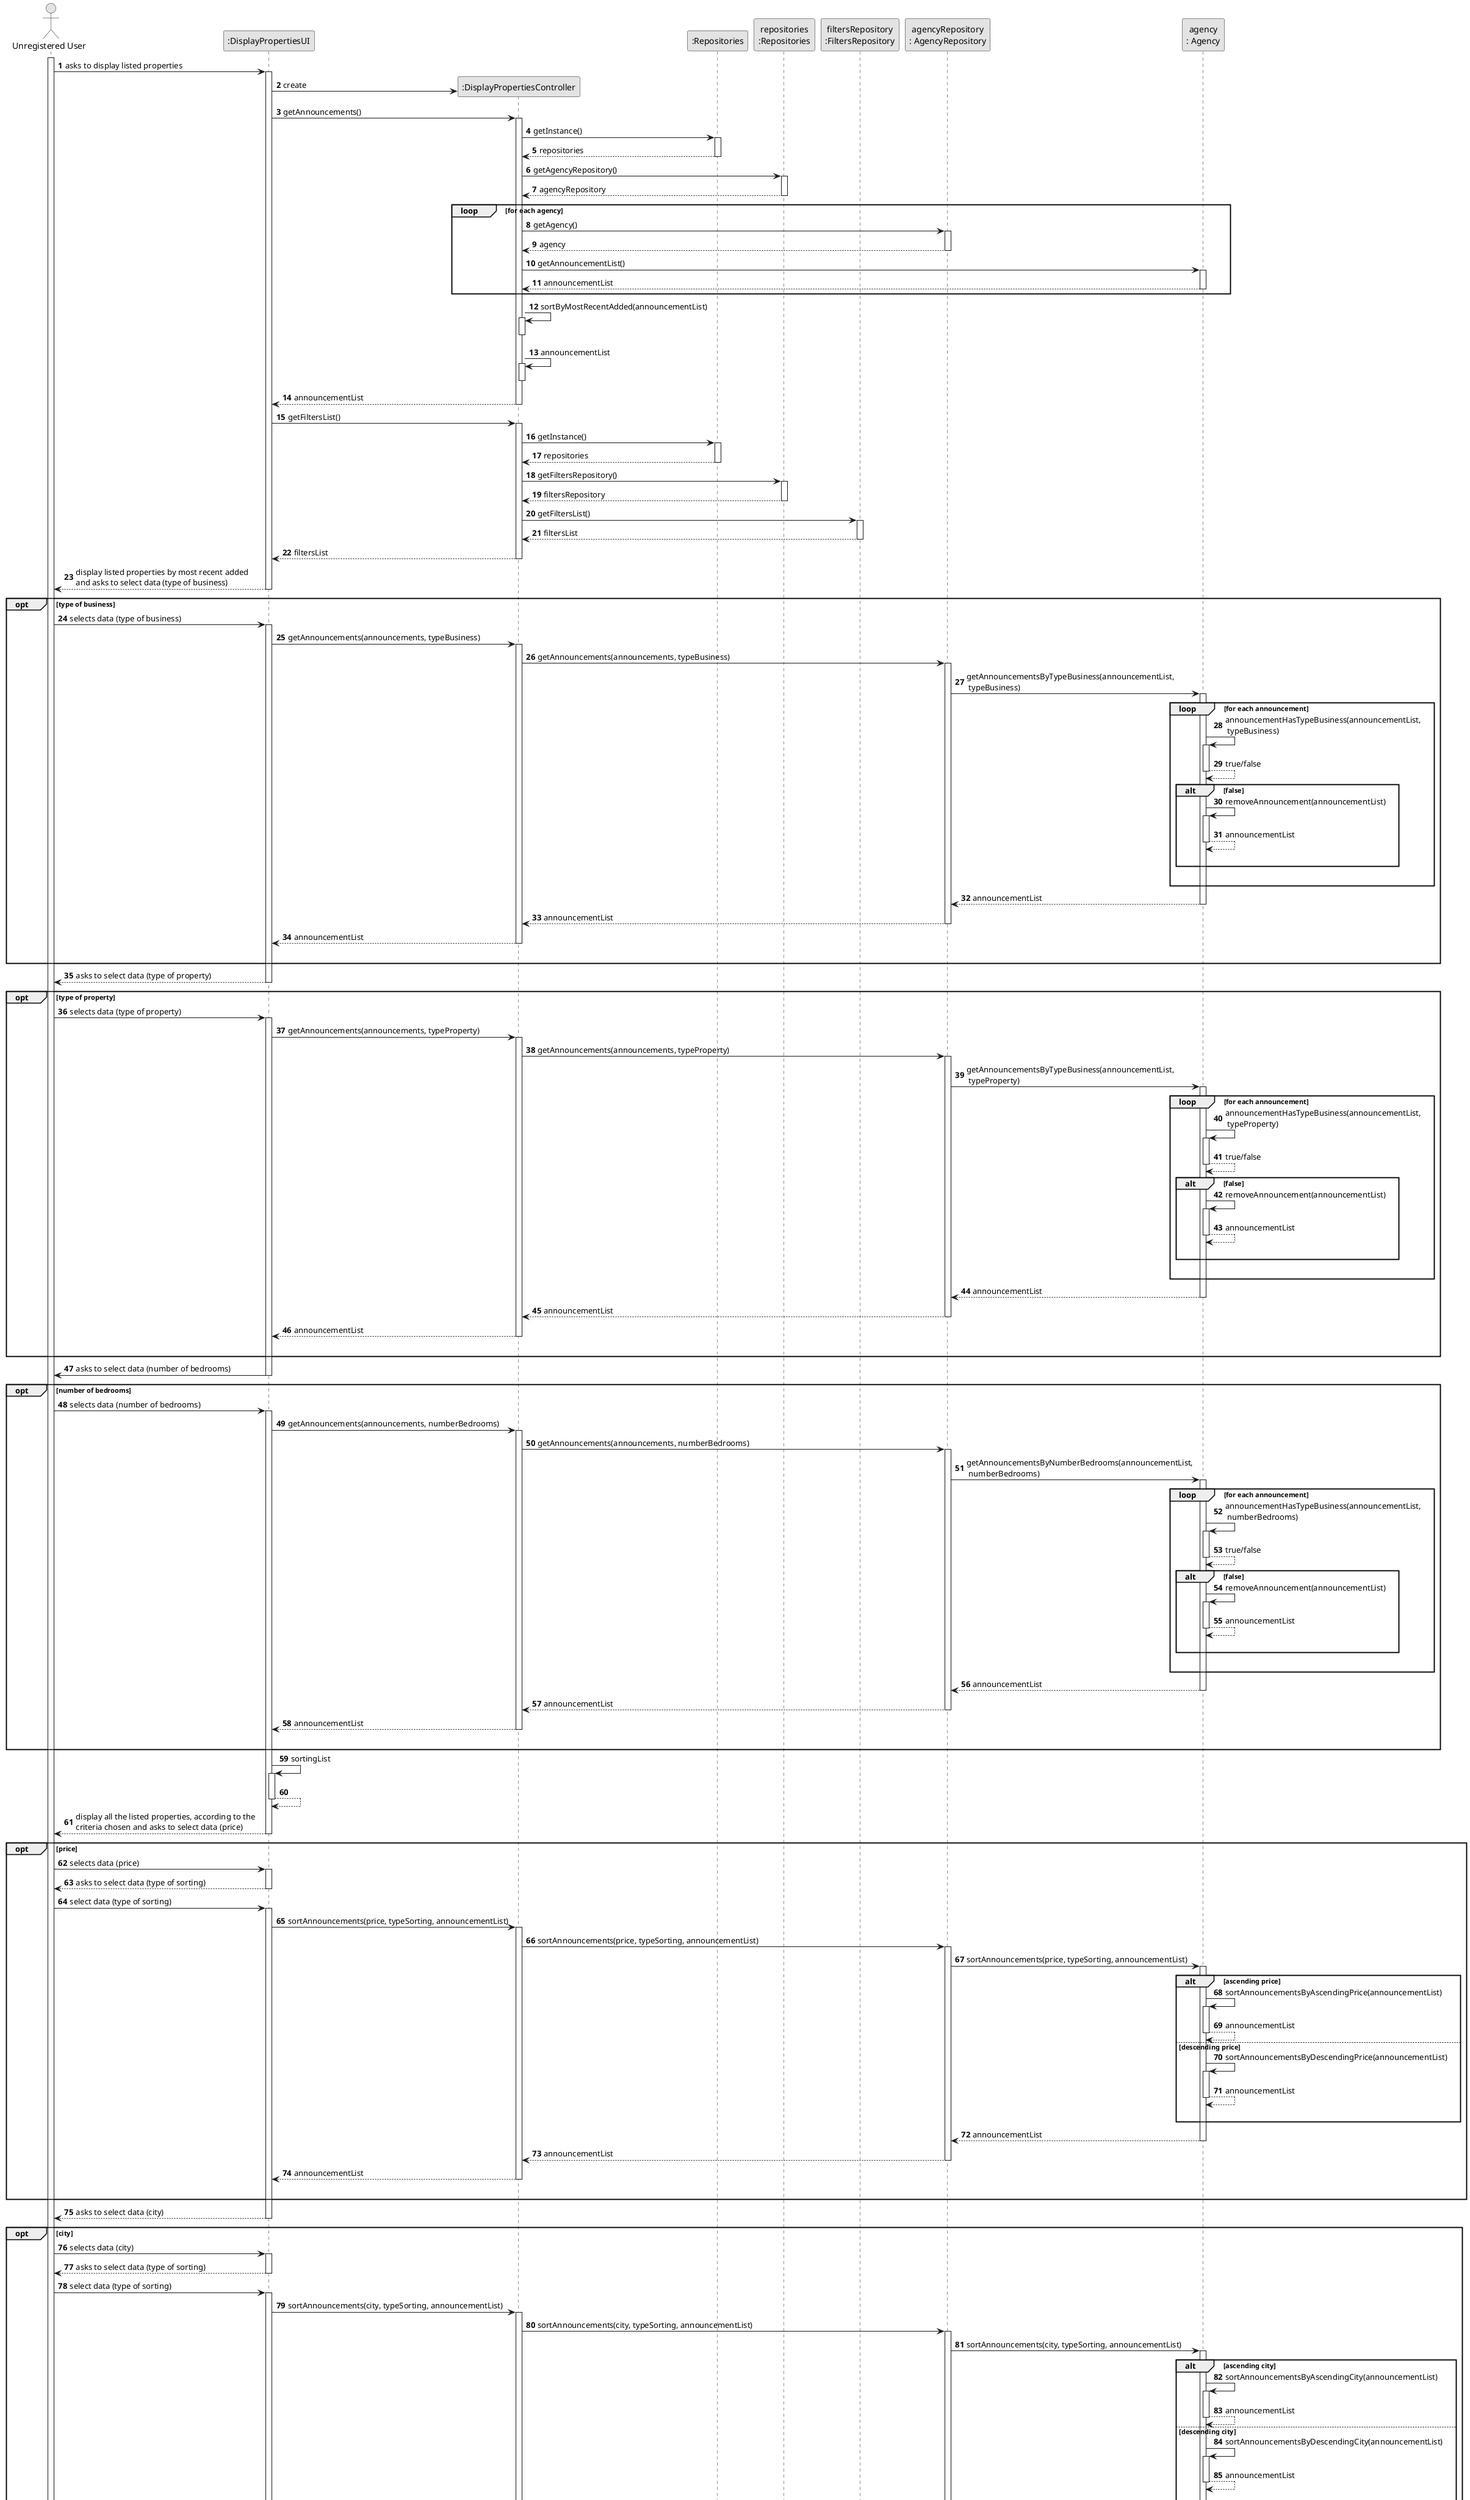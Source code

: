 @startuml
skinparam monochrome true
skinparam packageStyle rectangle
skinparam shadowing false

autonumber

'hide footbox
actor "Unregistered User" as User
participant ":DisplayPropertiesUI" as UI
participant ":DisplayPropertiesController" as CTRL
participant ":Repositories" as RepositorySingleton
participant "repositories\n:Repositories" as PLAT
participant "filtersRepository\n:FiltersRepository" as FILTERSREP
participant "agencyRepository\n: AgencyRepository" as AGENCYREP
participant "agency\n: Agency" as AGENCY


activate User

    User -> UI : asks to display listed properties
    activate UI

    UI -> CTRL** : create

    UI -> CTRL : getAnnouncements()
    activate CTRL

         CTRL -> RepositorySingleton : getInstance()
         activate RepositorySingleton

         RepositorySingleton --> CTRL: repositories
         deactivate RepositorySingleton

         CTRL -> PLAT : getAgencyRepository()
         activate PLAT

         PLAT --> CTRL : agencyRepository
         deactivate PLAT

         loop for each agency

         CTRL -> AGENCYREP : getAgency()
         activate AGENCYREP

         AGENCYREP --> CTRL : agency
         deactivate AGENCYREP

         CTRL -> AGENCY : getAnnouncementList()
         activate AGENCY

         AGENCY --> CTRL : announcementList
         deactivate AGENCY

         end
        'CTRL -> CTRL : keepAnnouncements

'        CTRL -> ANNOUNCREP : getAcceptancesDates(announcementList))
'        activate ANNOUNCREP
'
'        ANNOUNCREP --> CTRL : acceptancesDatesList
'        deactivate ANNOUNCREP

         CTRL -> CTRL : sortByMostRecentAdded(announcementList)
         activate CTRL
         deactivate CTRL

         CTRL -> CTRL : announcementList
         activate CTRL
         deactivate CTRL

         CTRL --> UI : announcementList
         deactivate CTRL

         UI -> CTRL : getFiltersList()
         activate CTRL

             'CTRL -> FILTERS : getFilters()
             'activate FILTERS

             CTRL -> RepositorySingleton : getInstance()
             activate RepositorySingleton

             RepositorySingleton --> CTRL: repositories
             deactivate RepositorySingleton

             CTRL -> PLAT : getFiltersRepository()
             activate PLAT

             PLAT --> CTRL: filtersRepository
             deactivate PLAT

             CTRL -> FILTERSREP : getFiltersList()
             activate FILTERSREP

             FILTERSREP --> CTRL : filtersList
             deactivate FILTERSREP

         CTRL --> UI : filtersList
         deactivate CTRL

    UI --> User : display listed properties by most recent added \nand asks to select data (type of business)
    deactivate UI

    opt type of business
        User -> UI : selects data (type of business)
        activate UI

        UI -> CTRL :  getAnnouncements(announcements, typeBusiness)
        activate CTRL

        CTRL -> AGENCYREP : getAnnouncements(announcements, typeBusiness)
        activate AGENCYREP

        AGENCYREP -> AGENCY : getAnnouncementsByTypeBusiness(announcementList,\n typeBusiness)
        activate AGENCY

        loop for each announcement

            AGENCY -> AGENCY : announcementHasTypeBusiness(announcementList,\n typeBusiness)
            activate AGENCY

            AGENCY --> AGENCY: true/false
            deactivate AGENCY

            alt false
            AGENCY -> AGENCY : removeAnnouncement(announcementList)
            activate AGENCY

            AGENCY --> AGENCY: announcementList
            deactivate AGENCY
            |||
           end
        |||
        end

        AGENCY --> AGENCYREP : announcementList
        deactivate AGENCY

        AGENCYREP --> CTRL : announcementList
        deactivate AGENCYREP

        CTRL --> UI : announcementList
        deactivate CTRL
        |||
    end

    UI --> User : asks to select data (type of property)
    deactivate UI

    opt type of property
        User -> UI : selects data (type of property)
        activate UI

    UI -> CTRL :  getAnnouncements(announcements, typeProperty)
    activate CTRL

    CTRL -> AGENCYREP : getAnnouncements(announcements, typeProperty)
    activate AGENCYREP

    AGENCYREP -> AGENCY : getAnnouncementsByTypeBusiness(announcementList,\n typeProperty)
    activate AGENCY

    loop for each announcement
        AGENCY -> AGENCY : announcementHasTypeBusiness(announcementList,\n typeProperty)
        activate AGENCY

        AGENCY --> AGENCY: true/false
        deactivate AGENCY

        alt false
            AGENCY -> AGENCY : removeAnnouncement(announcementList)
            activate AGENCY

            AGENCY --> AGENCY: announcementList
            deactivate AGENCY
        |||
        end
        |||
    end

        AGENCY --> AGENCYREP : announcementList
        deactivate AGENCY

        AGENCYREP --> CTRL : announcementList
        deactivate AGENCYREP

        CTRL --> UI : announcementList
        deactivate CTRL
        |||
    end

    UI -> User : asks to select data (number of bedrooms)
    deactivate UI

    opt number of bedrooms
        User -> UI : selects data (number of bedrooms)
        activate UI

        UI -> CTRL :  getAnnouncements(announcements, numberBedrooms)
        activate CTRL

        CTRL -> AGENCYREP : getAnnouncements(announcements, numberBedrooms)
        activate AGENCYREP

        AGENCYREP -> AGENCY : getAnnouncementsByNumberBedrooms(announcementList,\n numberBedrooms)
        activate AGENCY

        loop for each announcement
            AGENCY -> AGENCY : announcementHasTypeBusiness(announcementList,\n numberBedrooms)
            activate AGENCY

            AGENCY --> AGENCY: true/false
            deactivate AGENCY

            alt false
            AGENCY -> AGENCY : removeAnnouncement(announcementList)
            activate AGENCY

            AGENCY --> AGENCY: announcementList
            deactivate AGENCY
        |||
        end
    |||
    end

    AGENCY --> AGENCYREP : announcementList
    deactivate AGENCY

    AGENCYREP --> CTRL : announcementList
    deactivate AGENCYREP

    CTRL --> UI : announcementList
    deactivate CTRL

    |||
    end

    UI -> UI : sortingList
    activate UI

    UI --> UI
    deactivate UI

    UI --> User : display all the listed properties, according to the \ncriteria chosen and asks to select data (price)
    deactivate UI

    opt price
        User -> UI : selects data (price)
        activate UI

        UI --> User :  asks to select data (type of sorting)
        deactivate UI

        User -> UI : select data (type of sorting)
        activate UI

        UI -> CTRL : sortAnnouncements(price, typeSorting, announcementList)
        activate CTRL

        CTRL -> AGENCYREP : sortAnnouncements(price, typeSorting, announcementList)
        activate AGENCYREP

        AGENCYREP -> AGENCY : sortAnnouncements(price, typeSorting, announcementList)
        activate AGENCY

        alt ascending price

            AGENCY -> AGENCY : sortAnnouncementsByAscendingPrice(announcementList)
            activate AGENCY

            AGENCY --> AGENCY : announcementList
            deactivate AGENCY

            else descending price

            AGENCY -> AGENCY : sortAnnouncementsByDescendingPrice(announcementList)
            activate AGENCY

            AGENCY --> AGENCY : announcementList
            deactivate AGENCY

            |||
        end

        AGENCY --> AGENCYREP : announcementList
        deactivate AGENCY

        AGENCYREP --> CTRL : announcementList
        deactivate AGENCYREP

        CTRL --> UI : announcementList
        deactivate CTRL
    |||
    end

    UI --> User : asks to select data (city)
    deactivate UI

    opt city
        User -> UI : selects data (city)
        activate UI

        UI --> User :  asks to select data (type of sorting)
        deactivate UI

        User -> UI : select data (type of sorting)
        activate UI

        UI -> CTRL : sortAnnouncements(city, typeSorting, announcementList)
        activate CTRL

        CTRL -> AGENCYREP : sortAnnouncements(city, typeSorting, announcementList)
        activate AGENCYREP

        AGENCYREP -> AGENCY : sortAnnouncements(city, typeSorting, announcementList)
        activate AGENCY

        alt ascending city

            AGENCY -> AGENCY : sortAnnouncementsByAscendingCity(announcementList)
            activate AGENCY

            AGENCY --> AGENCY : announcementList
            deactivate AGENCY

            else descending city

            AGENCY -> AGENCY : sortAnnouncementsByDescendingCity(announcementList)
            activate AGENCY

            AGENCY --> AGENCY : announcementList
            deactivate AGENCY

        |||
        end

       AGENCY --> AGENCYREP : announcementList
       deactivate AGENCY

       AGENCYREP --> CTRL : announcementList
       deactivate AGENCYREP

       CTRL --> UI : announcementList
       deactivate CTRL
    |||
    end

    UI --> User : asks to select data (state)
    deactivate UI

    opt state
        User -> UI : selects data (state)
        activate UI

        UI --> User :  asks to select data (type of sorting)
        deactivate UI

        User -> UI : select data (type of sorting)
        activate UI

        UI -> CTRL : sortAnnouncements(state, typeSorting, announcementList)
        activate CTRL

        CTRL -> AGENCYREP : sortAnnouncements(state, typeSorting, announcementList)
        activate AGENCYREP

        AGENCYREP -> AGENCY : sortAnnouncements(state, typeSorting, announcementList)
        activate AGENCY

        alt ascending state

            AGENCY -> AGENCY : sortAnnouncementsByAscendingState(announcementList)
            activate AGENCY

            AGENCY --> AGENCY : announcementList
            deactivate AGENCY

            else descending state

            AGENCY -> AGENCY : sortAnnouncementsByDescendingState(announcementList)
            activate AGENCY

            AGENCY --> AGENCY : announcementList
            deactivate AGENCY

        |||
        end

        AGENCY --> AGENCYREP : announcementList
        deactivate AGENCY

        AGENCYREP --> CTRL : announcementList
        deactivate AGENCYREP

        CTRL --> UI : announcementList
        deactivate CTRL
    |||
    end

    UI --> User : display all the listed properties, according to the \ncriteria chosen
    deactivate UI

deactivate User

@enduml